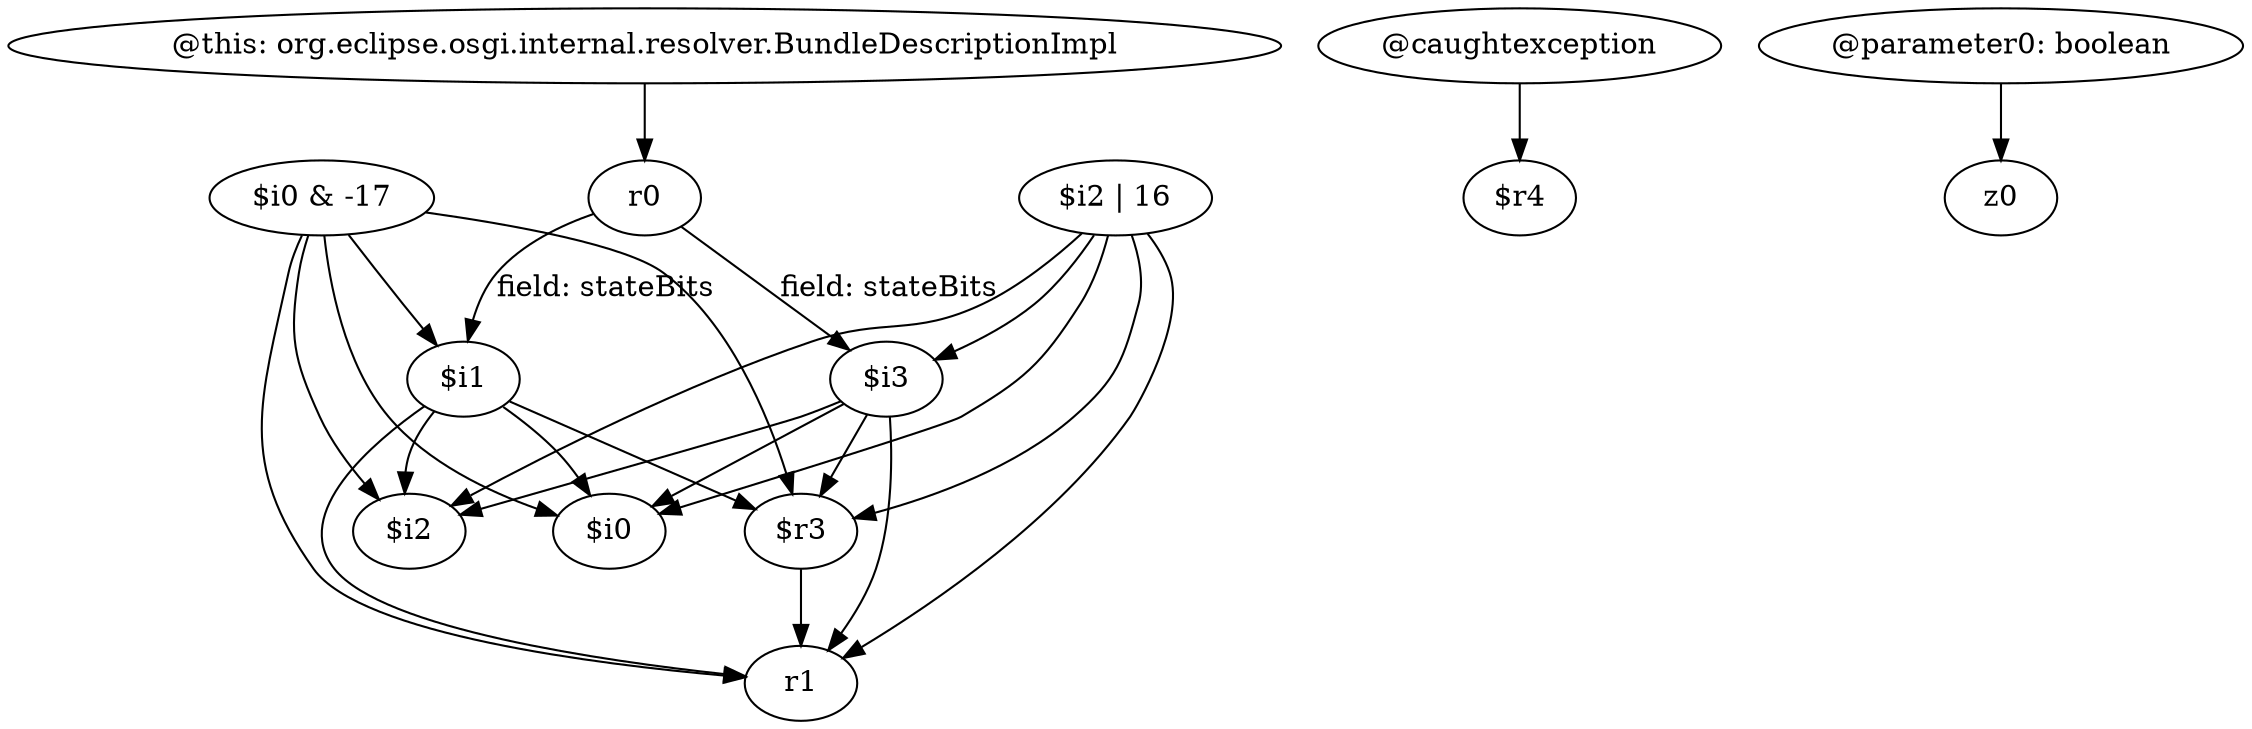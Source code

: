 digraph g {
0[label="$i0 & -17"]
1[label="$i1"]
0->1[label=""]
2[label="$i3"]
3[label="$i0"]
2->3[label=""]
4[label="$i2 | 16"]
4->3[label=""]
5[label="$i2"]
1->5[label=""]
4->5[label=""]
6[label="r1"]
1->6[label=""]
7[label="$r3"]
4->7[label=""]
1->3[label=""]
8[label="@caughtexception"]
9[label="$r4"]
8->9[label=""]
1->7[label=""]
10[label="@this: org.eclipse.osgi.internal.resolver.BundleDescriptionImpl"]
11[label="r0"]
10->11[label=""]
7->6[label=""]
4->2[label=""]
0->6[label=""]
12[label="@parameter0: boolean"]
13[label="z0"]
12->13[label=""]
11->1[label="field: stateBits"]
2->6[label=""]
0->3[label=""]
0->7[label=""]
11->2[label="field: stateBits"]
0->5[label=""]
4->6[label=""]
2->7[label=""]
2->5[label=""]
}